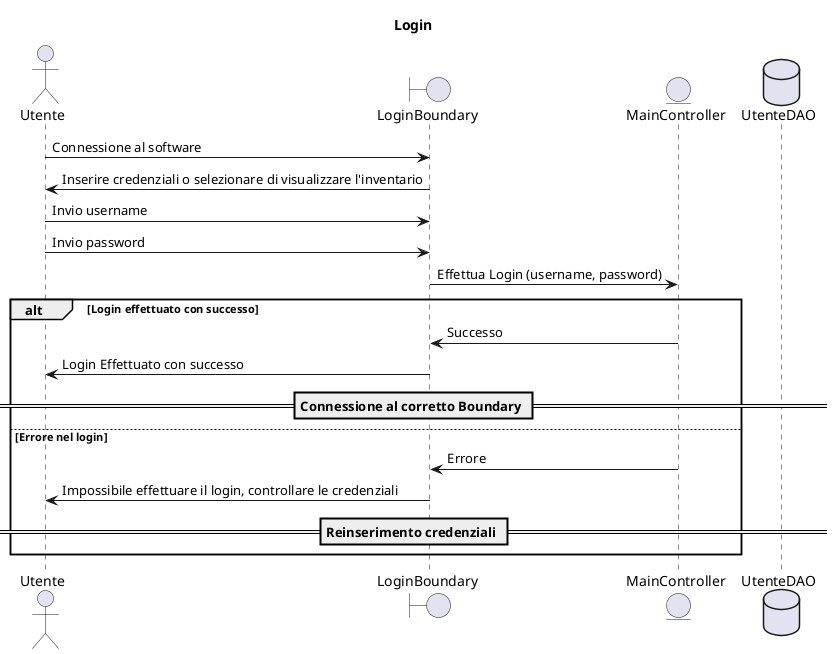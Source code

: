 @startuml
actor Utente
boundary LoginBoundary
entity MainController
database UtenteDAO

title Login

Utente -> LoginBoundary : Connessione al software
LoginBoundary -> Utente : Inserire credenziali o selezionare di visualizzare l'inventario

Utente -> LoginBoundary : Invio username
Utente -> LoginBoundary : Invio password

LoginBoundary -> MainController : Effettua Login (username, password)
alt Login effettuato con successo
    MainController -> LoginBoundary : Successo
    LoginBoundary -> Utente : Login Effettuato con successo
    == Connessione al corretto Boundary ==
else Errore nel login
    MainController -> LoginBoundary : Errore
    LoginBoundary -> Utente : Impossibile effettuare il login, controllare le credenziali
    == Reinserimento credenziali ==
end
@enduml